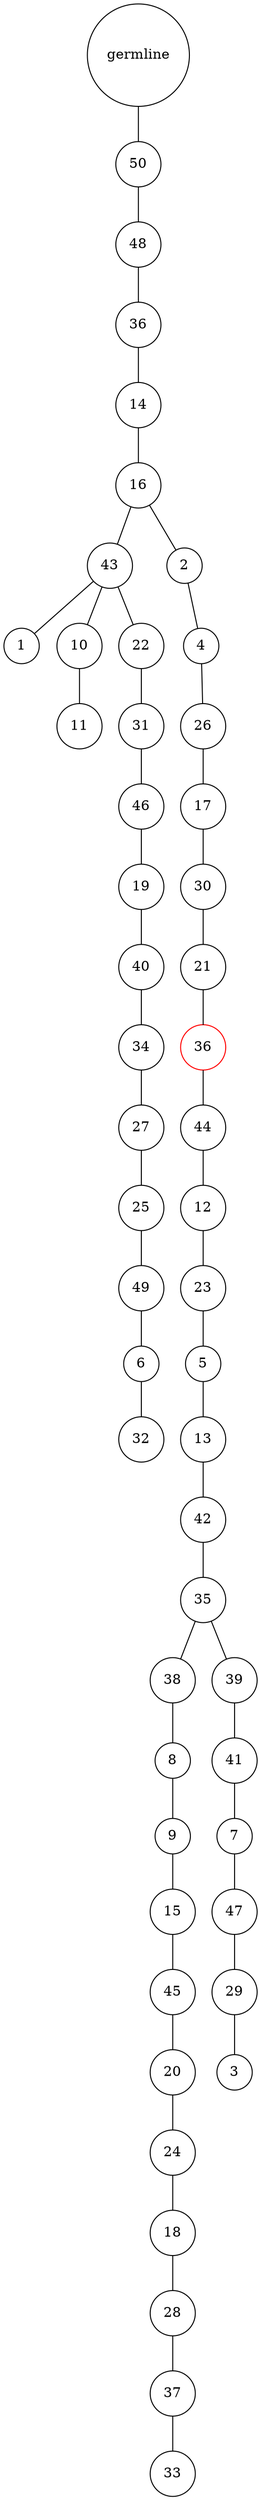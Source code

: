 graph {
	rankdir=UD;
	splines=line;
	node [shape=circle]
	"0x7f94c29ef6d0" [label="germline"];
	"0x7f94c29ef700" [label="50"];
	"0x7f94c29ef6d0" -- "0x7f94c29ef700" ;
	"0x7f94c29ef730" [label="48"];
	"0x7f94c29ef700" -- "0x7f94c29ef730" ;
	"0x7f94c29ef760" [label="36"];
	"0x7f94c29ef730" -- "0x7f94c29ef760" ;
	"0x7f94c29ef790" [label="14"];
	"0x7f94c29ef760" -- "0x7f94c29ef790" ;
	"0x7f94c29ef7c0" [label="16"];
	"0x7f94c29ef790" -- "0x7f94c29ef7c0" ;
	"0x7f94c29ef7f0" [label="43"];
	"0x7f94c29ef7c0" -- "0x7f94c29ef7f0" ;
	"0x7f94c29ef820" [label="1"];
	"0x7f94c29ef7f0" -- "0x7f94c29ef820" ;
	"0x7f94c29ef850" [label="10"];
	"0x7f94c29ef7f0" -- "0x7f94c29ef850" ;
	"0x7f94c29ef880" [label="11"];
	"0x7f94c29ef850" -- "0x7f94c29ef880" ;
	"0x7f94c29ef8b0" [label="22"];
	"0x7f94c29ef7f0" -- "0x7f94c29ef8b0" ;
	"0x7f94c29ef8e0" [label="31"];
	"0x7f94c29ef8b0" -- "0x7f94c29ef8e0" ;
	"0x7f94c29ef910" [label="46"];
	"0x7f94c29ef8e0" -- "0x7f94c29ef910" ;
	"0x7f94c29ef940" [label="19"];
	"0x7f94c29ef910" -- "0x7f94c29ef940" ;
	"0x7f94c29ef970" [label="40"];
	"0x7f94c29ef940" -- "0x7f94c29ef970" ;
	"0x7f94c29ef9a0" [label="34"];
	"0x7f94c29ef970" -- "0x7f94c29ef9a0" ;
	"0x7f94c29ef9d0" [label="27"];
	"0x7f94c29ef9a0" -- "0x7f94c29ef9d0" ;
	"0x7f94c29efa00" [label="25"];
	"0x7f94c29ef9d0" -- "0x7f94c29efa00" ;
	"0x7f94c29efa30" [label="49"];
	"0x7f94c29efa00" -- "0x7f94c29efa30" ;
	"0x7f94c29efa60" [label="6"];
	"0x7f94c29efa30" -- "0x7f94c29efa60" ;
	"0x7f94c29efa90" [label="32"];
	"0x7f94c29efa60" -- "0x7f94c29efa90" ;
	"0x7f94c29efac0" [label="2"];
	"0x7f94c29ef7c0" -- "0x7f94c29efac0" ;
	"0x7f94c29efaf0" [label="4"];
	"0x7f94c29efac0" -- "0x7f94c29efaf0" ;
	"0x7f94c29efb20" [label="26"];
	"0x7f94c29efaf0" -- "0x7f94c29efb20" ;
	"0x7f94c29efb50" [label="17"];
	"0x7f94c29efb20" -- "0x7f94c29efb50" ;
	"0x7f94c29efb80" [label="30"];
	"0x7f94c29efb50" -- "0x7f94c29efb80" ;
	"0x7f94c29efbb0" [label="21"];
	"0x7f94c29efb80" -- "0x7f94c29efbb0" ;
	"0x7f94c29efbe0" [label="36",color="red"];
	"0x7f94c29efbb0" -- "0x7f94c29efbe0" ;
	"0x7f94c29efc10" [label="44"];
	"0x7f94c29efbe0" -- "0x7f94c29efc10" ;
	"0x7f94c29efc40" [label="12"];
	"0x7f94c29efc10" -- "0x7f94c29efc40" ;
	"0x7f94c29efc70" [label="23"];
	"0x7f94c29efc40" -- "0x7f94c29efc70" ;
	"0x7f94c29efca0" [label="5"];
	"0x7f94c29efc70" -- "0x7f94c29efca0" ;
	"0x7f94c29efcd0" [label="13"];
	"0x7f94c29efca0" -- "0x7f94c29efcd0" ;
	"0x7f94c29efd00" [label="42"];
	"0x7f94c29efcd0" -- "0x7f94c29efd00" ;
	"0x7f94c29efd30" [label="35"];
	"0x7f94c29efd00" -- "0x7f94c29efd30" ;
	"0x7f94c29efd60" [label="38"];
	"0x7f94c29efd30" -- "0x7f94c29efd60" ;
	"0x7f94c29efd90" [label="8"];
	"0x7f94c29efd60" -- "0x7f94c29efd90" ;
	"0x7f94c29efdc0" [label="9"];
	"0x7f94c29efd90" -- "0x7f94c29efdc0" ;
	"0x7f94c29efdf0" [label="15"];
	"0x7f94c29efdc0" -- "0x7f94c29efdf0" ;
	"0x7f94c29efe20" [label="45"];
	"0x7f94c29efdf0" -- "0x7f94c29efe20" ;
	"0x7f94c29efe50" [label="20"];
	"0x7f94c29efe20" -- "0x7f94c29efe50" ;
	"0x7f94c29efe80" [label="24"];
	"0x7f94c29efe50" -- "0x7f94c29efe80" ;
	"0x7f94c29efeb0" [label="18"];
	"0x7f94c29efe80" -- "0x7f94c29efeb0" ;
	"0x7f94c29efee0" [label="28"];
	"0x7f94c29efeb0" -- "0x7f94c29efee0" ;
	"0x7f94c29eff10" [label="37"];
	"0x7f94c29efee0" -- "0x7f94c29eff10" ;
	"0x7f94c29eff40" [label="33"];
	"0x7f94c29eff10" -- "0x7f94c29eff40" ;
	"0x7f94c29eff70" [label="39"];
	"0x7f94c29efd30" -- "0x7f94c29eff70" ;
	"0x7f94c29effa0" [label="41"];
	"0x7f94c29eff70" -- "0x7f94c29effa0" ;
	"0x7f94c29effd0" [label="7"];
	"0x7f94c29effa0" -- "0x7f94c29effd0" ;
	"0x7f94c29f4040" [label="47"];
	"0x7f94c29effd0" -- "0x7f94c29f4040" ;
	"0x7f94c29f4070" [label="29"];
	"0x7f94c29f4040" -- "0x7f94c29f4070" ;
	"0x7f94c29f40a0" [label="3"];
	"0x7f94c29f4070" -- "0x7f94c29f40a0" ;
}
